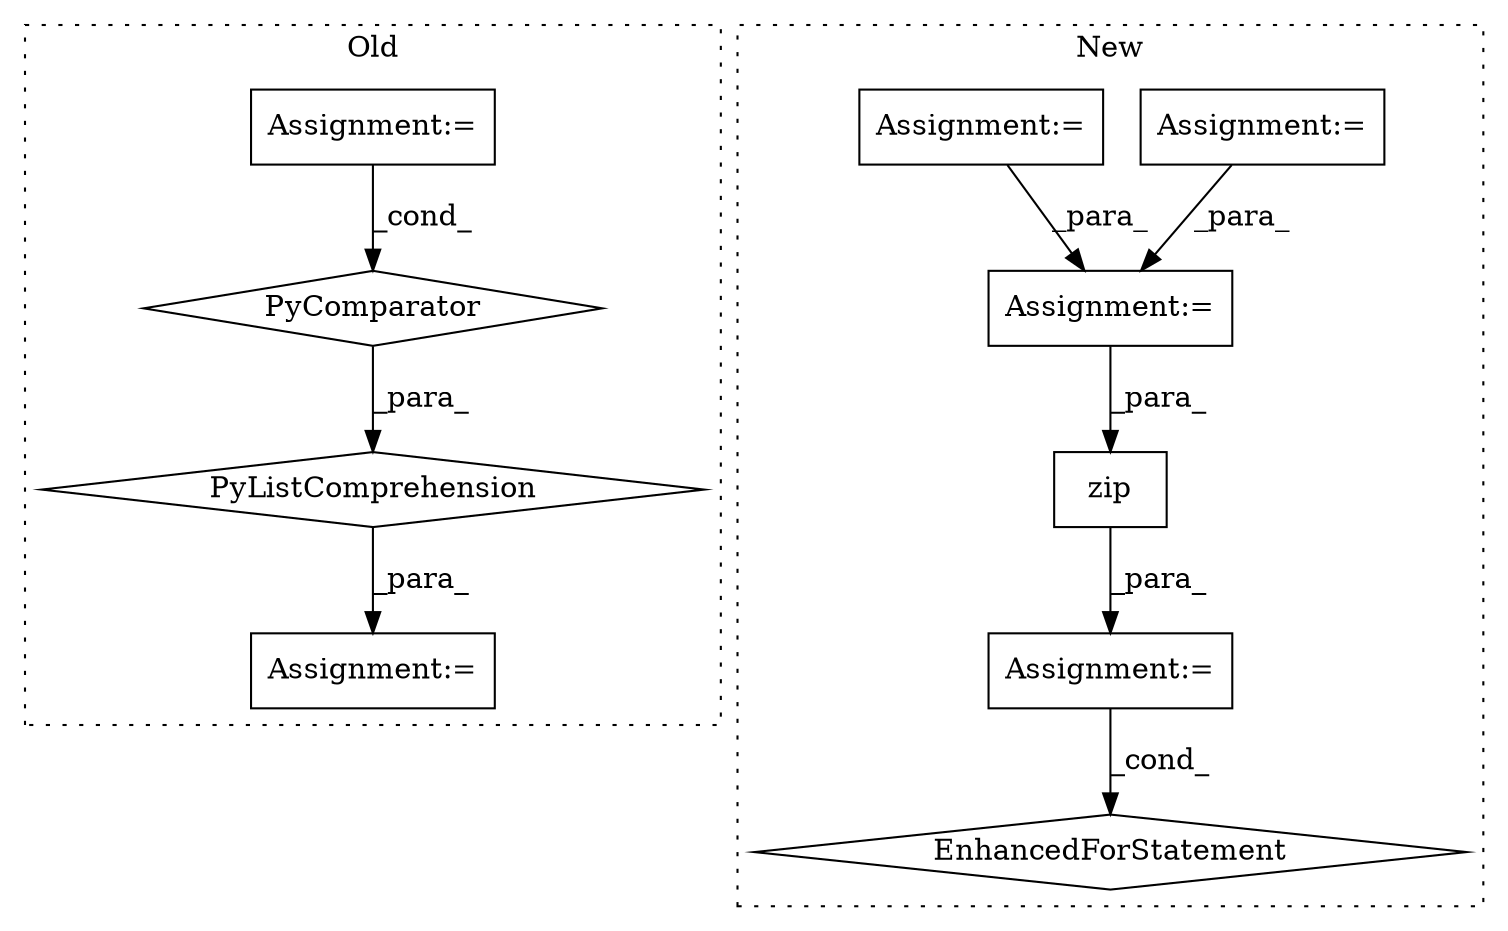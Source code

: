 digraph G {
subgraph cluster0 {
1 [label="PyComparator" a="113" s="1015" l="28" shape="diamond"];
3 [label="Assignment:=" a="7" s="1015" l="28" shape="box"];
5 [label="Assignment:=" a="7" s="1079,1182" l="67,2" shape="box"];
7 [label="PyListComprehension" a="109" s="939" l="112" shape="diamond"];
label = "Old";
style="dotted";
}
subgraph cluster1 {
2 [label="zip" a="32" s="2423,2479" l="4,1" shape="box"];
4 [label="Assignment:=" a="7" s="2342,2480" l="68,2" shape="box"];
6 [label="EnhancedForStatement" a="70" s="2342,2480" l="68,2" shape="diamond"];
8 [label="Assignment:=" a="7" s="2316" l="2" shape="box"];
9 [label="Assignment:=" a="7" s="2163" l="1" shape="box"];
10 [label="Assignment:=" a="7" s="2093" l="1" shape="box"];
label = "New";
style="dotted";
}
1 -> 7 [label="_para_"];
2 -> 4 [label="_para_"];
3 -> 1 [label="_cond_"];
4 -> 6 [label="_cond_"];
7 -> 5 [label="_para_"];
8 -> 2 [label="_para_"];
9 -> 8 [label="_para_"];
10 -> 8 [label="_para_"];
}